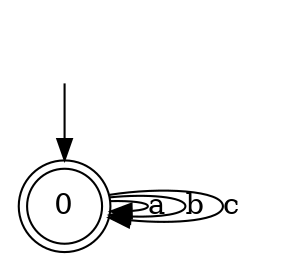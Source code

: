 digraph g {
__start [label=""shape=none]
	0[shape="doublecircle" label="0"]
__start -> 0
	0->0 [label="a"]
	0->0 [label="b"]
	0->0 [label="c"]
}